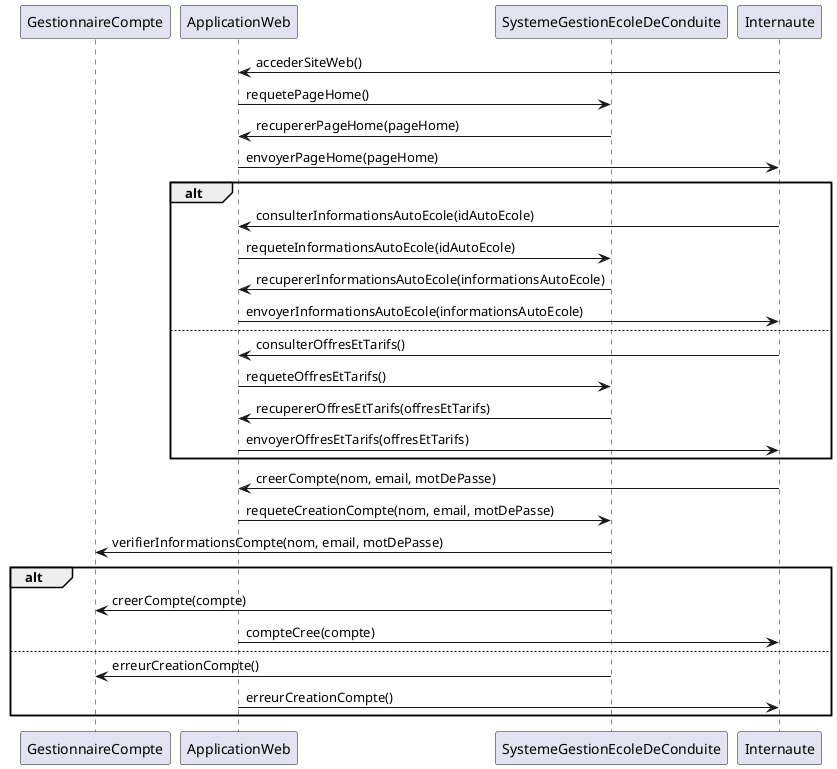 @startuml

participant GestionnaireCompte
participant ApplicationWeb
participant SystemeGestionEcoleDeConduite

Internaute->ApplicationWeb: accederSiteWeb()
ApplicationWeb->SystemeGestionEcoleDeConduite: requetePageHome()
SystemeGestionEcoleDeConduite->ApplicationWeb: recupererPageHome(pageHome)
ApplicationWeb->Internaute: envoyerPageHome(pageHome)

alt
    Internaute->ApplicationWeb: consulterInformationsAutoEcole(idAutoEcole)
    ApplicationWeb->SystemeGestionEcoleDeConduite: requeteInformationsAutoEcole(idAutoEcole)
    SystemeGestionEcoleDeConduite->ApplicationWeb: recupererInformationsAutoEcole(informationsAutoEcole)
    ApplicationWeb->Internaute: envoyerInformationsAutoEcole(informationsAutoEcole)
else
    Internaute->ApplicationWeb: consulterOffresEtTarifs()
    ApplicationWeb->SystemeGestionEcoleDeConduite: requeteOffresEtTarifs()
    SystemeGestionEcoleDeConduite->ApplicationWeb: recupererOffresEtTarifs(offresEtTarifs)
    ApplicationWeb->Internaute: envoyerOffresEtTarifs(offresEtTarifs)
end

Internaute->ApplicationWeb: creerCompte(nom, email, motDePasse)
ApplicationWeb->SystemeGestionEcoleDeConduite: requeteCreationCompte(nom, email, motDePasse)
SystemeGestionEcoleDeConduite->GestionnaireCompte: verifierInformationsCompte(nom, email, motDePasse)
alt
    SystemeGestionEcoleDeConduite->GestionnaireCompte: creerCompte(compte)
    ApplicationWeb->Internaute: compteCree(compte)
else
    SystemeGestionEcoleDeConduite->GestionnaireCompte: erreurCreationCompte()
    ApplicationWeb->Internaute: erreurCreationCompte()
end
@enduml